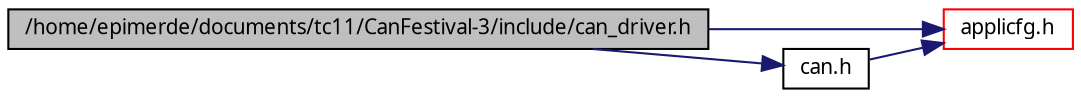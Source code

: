 digraph G
{
  edge [fontname="FreeSans.ttf",fontsize=10,labelfontname="FreeSans.ttf",labelfontsize=10];
  node [fontname="FreeSans.ttf",fontsize=10,shape=record];
  rankdir=LR;
  Node1 [label="/home/epimerde/documents/tc11/CanFestival-3/include/can_driver.h",height=0.2,width=0.4,color="black", fillcolor="grey75", style="filled" fontcolor="black"];
  Node1 -> Node2 [color="midnightblue",fontsize=10,style="solid"];
  Node2 [label="applicfg.h",height=0.2,width=0.4,color="red", fillcolor="white", style="filled",URL="$win32_2applicfg_8h.html"];
  Node1 -> Node3 [color="midnightblue",fontsize=10,style="solid"];
  Node3 [label="can.h",height=0.2,width=0.4,color="black", fillcolor="white", style="filled",URL="$can_8h.html"];
  Node3 -> Node2 [color="midnightblue",fontsize=10,style="solid"];
}
